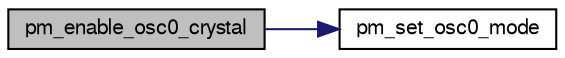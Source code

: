 digraph G
{
  edge [fontname="FreeSans",fontsize="10",labelfontname="FreeSans",labelfontsize="10"];
  node [fontname="FreeSans",fontsize="10",shape=record];
  rankdir=LR;
  Node1 [label="pm_enable_osc0_crystal",height=0.2,width=0.4,color="black", fillcolor="grey75", style="filled" fontcolor="black"];
  Node1 -> Node2 [color="midnightblue",fontsize="10",style="solid",fontname="FreeSans"];
  Node2 [label="pm_set_osc0_mode",height=0.2,width=0.4,color="black", fillcolor="white", style="filled",URL="$pm_8c.html#ab5723ec18af7e56f910651b0d879dfb8",tooltip="Sets the mode of the oscillator 0."];
}
